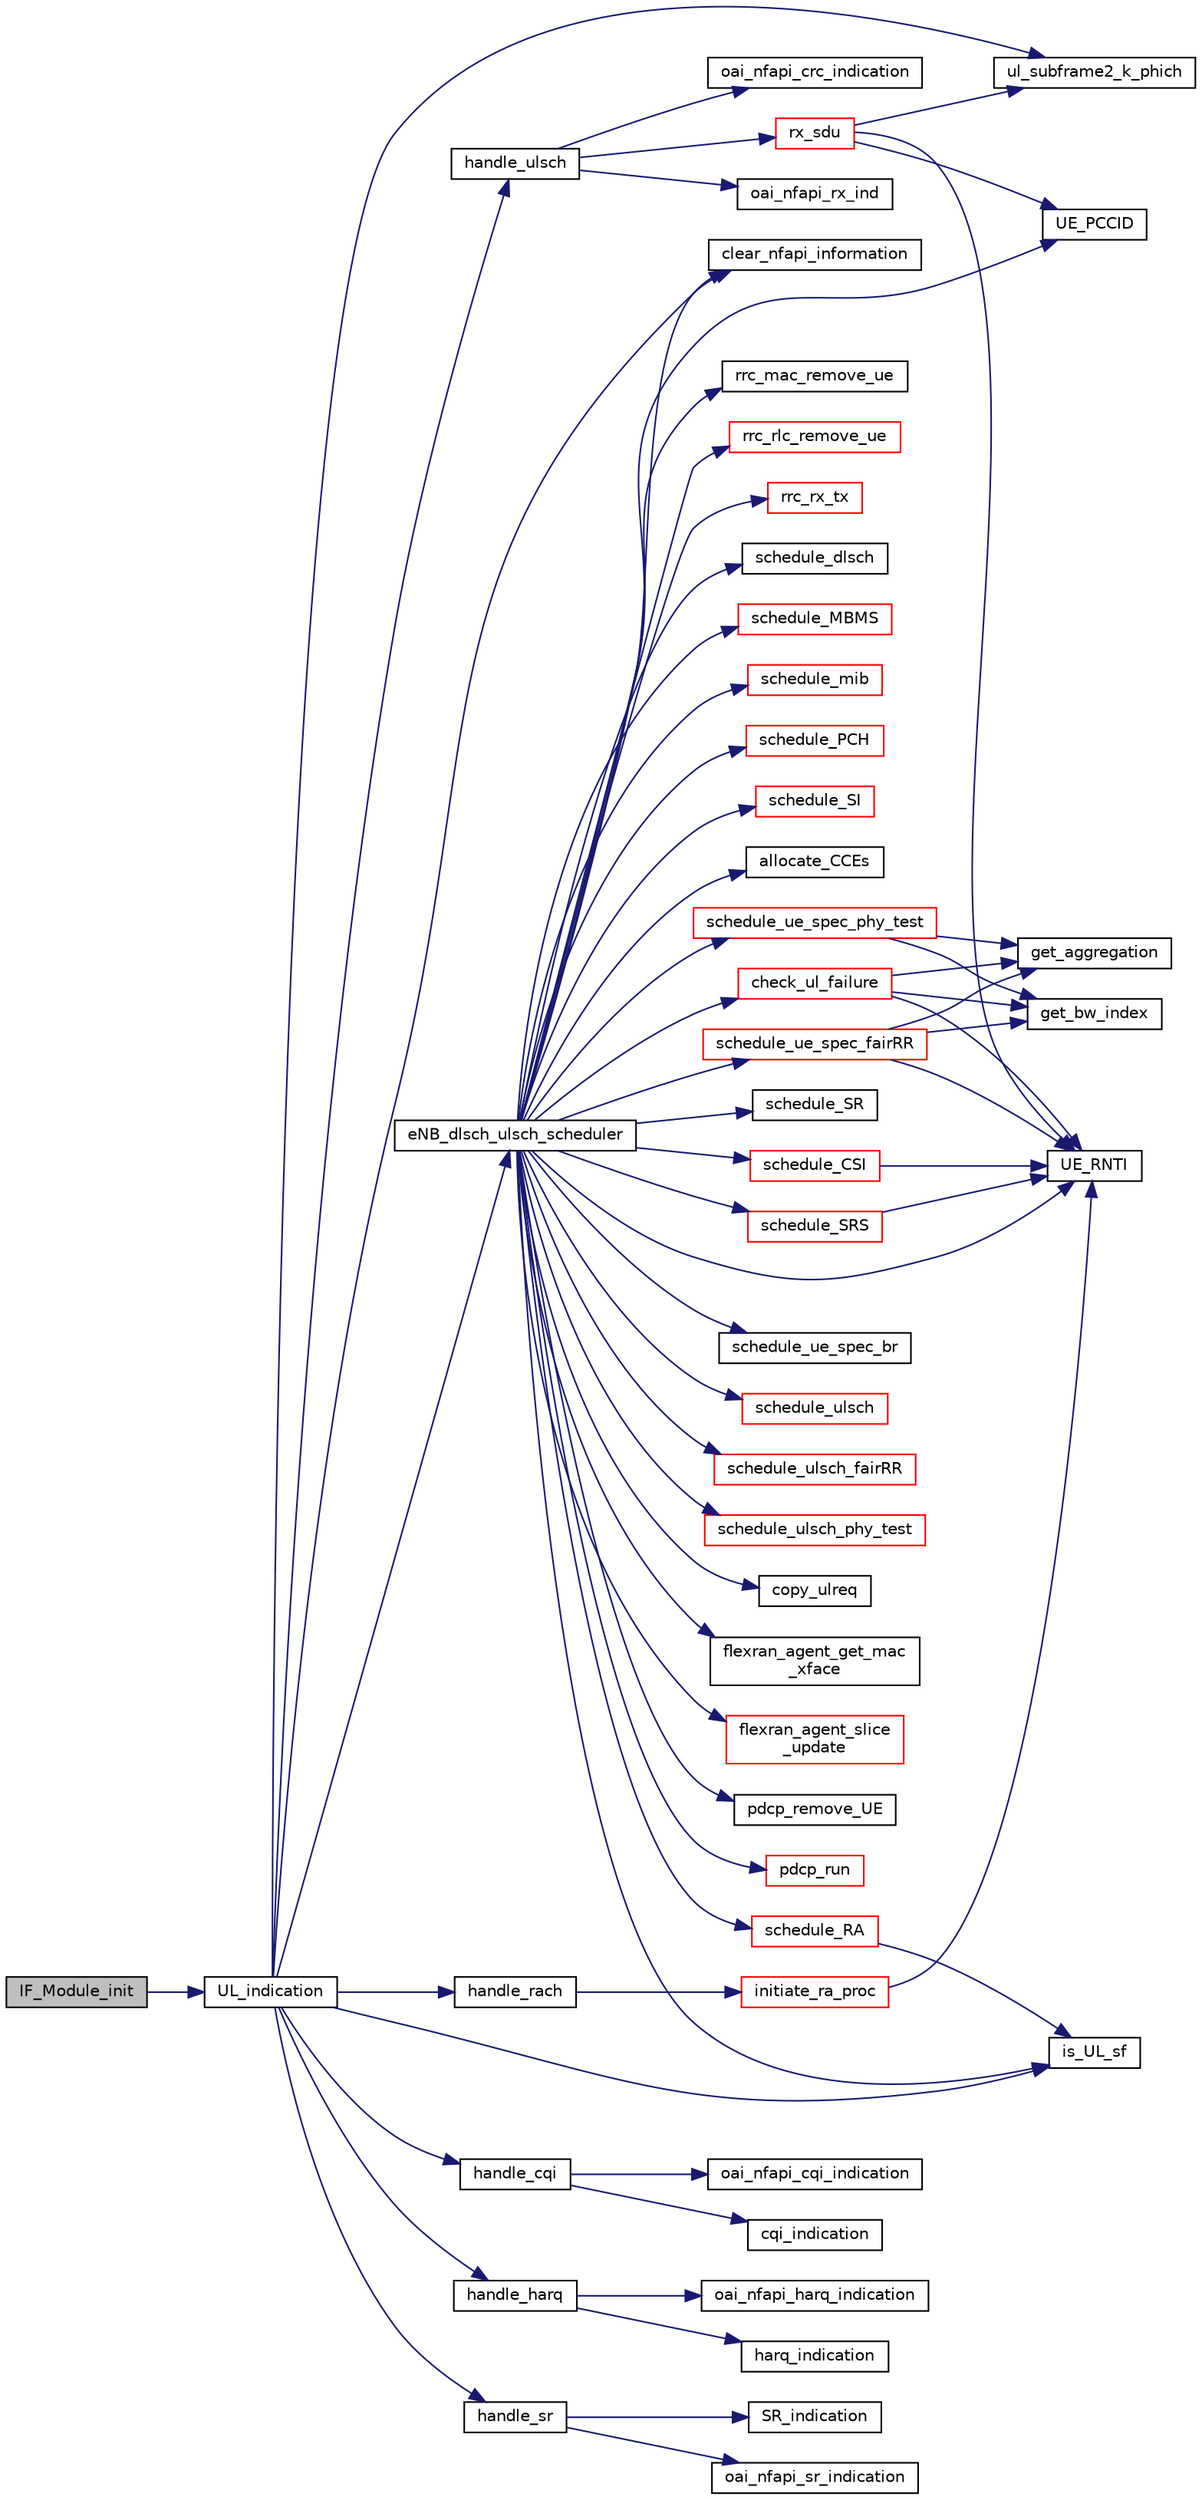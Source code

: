 digraph "IF_Module_init"
{
 // LATEX_PDF_SIZE
  edge [fontname="Helvetica",fontsize="10",labelfontname="Helvetica",labelfontsize="10"];
  node [fontname="Helvetica",fontsize="10",shape=record];
  rankdir="LR";
  Node1 [label="IF_Module_init",height=0.2,width=0.4,color="black", fillcolor="grey75", style="filled", fontcolor="black",tooltip=" "];
  Node1 -> Node2 [color="midnightblue",fontsize="10",style="solid",fontname="Helvetica"];
  Node2 [label="UL_indication",height=0.2,width=0.4,color="black", fillcolor="white", style="filled",URL="$IF__Module_8c.html#af5b5ea6a82a6c3d16c63800a6872ef7c",tooltip=" "];
  Node2 -> Node3 [color="midnightblue",fontsize="10",style="solid",fontname="Helvetica"];
  Node3 [label="clear_nfapi_information",height=0.2,width=0.4,color="black", fillcolor="white", style="filled",URL="$group____mac.html#ga237541d2b485951631a7f7487adc2314",tooltip=" "];
  Node2 -> Node4 [color="midnightblue",fontsize="10",style="solid",fontname="Helvetica"];
  Node4 [label="eNB_dlsch_ulsch_scheduler",height=0.2,width=0.4,color="black", fillcolor="white", style="filled",URL="$group____mac.html#ga2a3ebd99050898af5b0f5ff9c9785897",tooltip=" "];
  Node4 -> Node5 [color="midnightblue",fontsize="10",style="solid",fontname="Helvetica"];
  Node5 [label="allocate_CCEs",height=0.2,width=0.4,color="black", fillcolor="white", style="filled",URL="$group____mac.html#ga08cfa26038e6093a403c015ec8bc3a4c",tooltip=" "];
  Node4 -> Node6 [color="midnightblue",fontsize="10",style="solid",fontname="Helvetica"];
  Node6 [label="check_ul_failure",height=0.2,width=0.4,color="red", fillcolor="white", style="filled",URL="$eNB__scheduler_8c.html#af48e560265cb7fa55295580e5fdca021",tooltip=" "];
  Node6 -> Node7 [color="midnightblue",fontsize="10",style="solid",fontname="Helvetica"];
  Node7 [label="get_aggregation",height=0.2,width=0.4,color="black", fillcolor="white", style="filled",URL="$group____mac.html#ga4c2fbdb0dfe9c6eb3eea73322800e767",tooltip=" "];
  Node6 -> Node8 [color="midnightblue",fontsize="10",style="solid",fontname="Helvetica"];
  Node8 [label="get_bw_index",height=0.2,width=0.4,color="black", fillcolor="white", style="filled",URL="$group____mac.html#ga90192a5bf0a35e59da30cc67f2d17d33",tooltip=" "];
  Node6 -> Node13 [color="midnightblue",fontsize="10",style="solid",fontname="Helvetica"];
  Node13 [label="UE_RNTI",height=0.2,width=0.4,color="black", fillcolor="white", style="filled",URL="$group____mac.html#gab1357b72b8008581c108de6f662a3ca8",tooltip=" "];
  Node4 -> Node3 [color="midnightblue",fontsize="10",style="solid",fontname="Helvetica"];
  Node4 -> Node14 [color="midnightblue",fontsize="10",style="solid",fontname="Helvetica"];
  Node14 [label="copy_ulreq",height=0.2,width=0.4,color="black", fillcolor="white", style="filled",URL="$eNB__scheduler_8c.html#abb2d9b129635102d0df4162258504514",tooltip=" "];
  Node4 -> Node15 [color="midnightblue",fontsize="10",style="solid",fontname="Helvetica"];
  Node15 [label="flexran_agent_get_mac\l_xface",height=0.2,width=0.4,color="black", fillcolor="white", style="filled",URL="$flexran__agent__mac_8c.html#a6ed74fc929d98eb8129181d1f5b00d08",tooltip=" "];
  Node4 -> Node16 [color="midnightblue",fontsize="10",style="solid",fontname="Helvetica"];
  Node16 [label="flexran_agent_slice\l_update",height=0.2,width=0.4,color="red", fillcolor="white", style="filled",URL="$flexran__agent__mac_8c.html#a0d004b81683913813b1f18b1f700e5f3",tooltip=" "];
  Node4 -> Node73 [color="midnightblue",fontsize="10",style="solid",fontname="Helvetica"];
  Node73 [label="is_UL_sf",height=0.2,width=0.4,color="black", fillcolor="white", style="filled",URL="$group____mac.html#gaf47f6641ee54ffd8b8dc98462244048d",tooltip=" "];
  Node4 -> Node74 [color="midnightblue",fontsize="10",style="solid",fontname="Helvetica"];
  Node74 [label="pdcp_remove_UE",height=0.2,width=0.4,color="black", fillcolor="white", style="filled",URL="$group____pdcp.html#ga9eb9a8bc6147fb026ec43b569659fb52",tooltip="Function for RRC to remove UE from PDCP module hashtable."];
  Node4 -> Node75 [color="midnightblue",fontsize="10",style="solid",fontname="Helvetica"];
  Node75 [label="pdcp_run",height=0.2,width=0.4,color="red", fillcolor="white", style="filled",URL="$group____pdcp.html#gaaf877f8fcf559b90eadcbcc2460ba0ef",tooltip="Runs PDCP entity to let it handle incoming/outgoing SDUs."];
  Node4 -> Node90 [color="midnightblue",fontsize="10",style="solid",fontname="Helvetica"];
  Node90 [label="rrc_mac_remove_ue",height=0.2,width=0.4,color="black", fillcolor="white", style="filled",URL="$group____mac.html#ga2d1a1a9fdd1d4eac3b05078258de538c",tooltip=" "];
  Node4 -> Node91 [color="midnightblue",fontsize="10",style="solid",fontname="Helvetica"];
  Node91 [label="rrc_rlc_remove_ue",height=0.2,width=0.4,color="red", fillcolor="white", style="filled",URL="$group__em.html#ga0da44c486411f7cc9441fe90bfc0e143",tooltip="Remove all RLC protocol instances from all radio bearers allocated to a UE."];
  Node4 -> Node93 [color="midnightblue",fontsize="10",style="solid",fontname="Helvetica"];
  Node93 [label="rrc_rx_tx",height=0.2,width=0.4,color="red", fillcolor="white", style="filled",URL="$LITE_2rrc__common_8c.html#a955366d1b4e84e5a73d64fb8ddf0f7d9",tooltip=" "];
  Node4 -> Node149 [color="midnightblue",fontsize="10",style="solid",fontname="Helvetica"];
  Node149 [label="schedule_CSI",height=0.2,width=0.4,color="red", fillcolor="white", style="filled",URL="$eNB__scheduler_8c.html#a3a4e50a665da2f93aa2b7ad7977ad3d5",tooltip=" "];
  Node149 -> Node13 [color="midnightblue",fontsize="10",style="solid",fontname="Helvetica"];
  Node4 -> Node153 [color="midnightblue",fontsize="10",style="solid",fontname="Helvetica"];
  Node153 [label="schedule_dlsch",height=0.2,width=0.4,color="black", fillcolor="white", style="filled",URL="$group____mac.html#gab28eef1f7da2aa0e4a9c857746d468ac",tooltip="UE specific DLSCH scheduling. Retrieves next ue to be schduled from round-robin scheduler and gets th..."];
  Node4 -> Node154 [color="midnightblue",fontsize="10",style="solid",fontname="Helvetica"];
  Node154 [label="schedule_MBMS",height=0.2,width=0.4,color="red", fillcolor="white", style="filled",URL="$group____mac.html#ga467b6d5c32d1607f95d4da25b18601ad",tooltip="MBMS scheduling: Checking the position for MBSFN subframes. Create MSI, transfer MCCH from RRC to MAC..."];
  Node4 -> Node171 [color="midnightblue",fontsize="10",style="solid",fontname="Helvetica"];
  Node171 [label="schedule_mib",height=0.2,width=0.4,color="red", fillcolor="white", style="filled",URL="$group____mac.html#gab91966c660f32a9e67ea124ed23c7a5f",tooltip="MIB scheduling for PBCH. This function requests the MIB from RRC and provides it to L1."];
  Node4 -> Node172 [color="midnightblue",fontsize="10",style="solid",fontname="Helvetica"];
  Node172 [label="schedule_PCH",height=0.2,width=0.4,color="red", fillcolor="white", style="filled",URL="$group____mac.html#ga315f527307d1f3b4802ebc51a0e00d5f",tooltip="First stage of PCH Scheduling. Gets a PCH SDU from RRC if available and computes the MCS required to ..."];
  Node4 -> Node176 [color="midnightblue",fontsize="10",style="solid",fontname="Helvetica"];
  Node176 [label="schedule_RA",height=0.2,width=0.4,color="red", fillcolor="white", style="filled",URL="$group____mac.html#ga9fced5fac952bd5b3f37c136509d1f2d",tooltip="First stage of Random-Access Scheduling. Loops over the ras and checks if RAR, Msg3 or its retransmis..."];
  Node176 -> Node73 [color="midnightblue",fontsize="10",style="solid",fontname="Helvetica"];
  Node4 -> Node187 [color="midnightblue",fontsize="10",style="solid",fontname="Helvetica"];
  Node187 [label="schedule_SI",height=0.2,width=0.4,color="red", fillcolor="white", style="filled",URL="$group____mac.html#ga89cfae638deeee04f4f6f472029d31e5",tooltip="First stage of SI Scheduling. Gets a SI SDU from RRC if available and computes the MCS required to tr..."];
  Node4 -> Node191 [color="midnightblue",fontsize="10",style="solid",fontname="Helvetica"];
  Node191 [label="schedule_SR",height=0.2,width=0.4,color="black", fillcolor="white", style="filled",URL="$eNB__scheduler_8c.html#a101178d0829e753364e04882940b9f47",tooltip=" "];
  Node4 -> Node192 [color="midnightblue",fontsize="10",style="solid",fontname="Helvetica"];
  Node192 [label="schedule_SRS",height=0.2,width=0.4,color="red", fillcolor="white", style="filled",URL="$eNB__scheduler_8c.html#ac1aa1ee3b32c6bd54c54831b45772b47",tooltip=" "];
  Node192 -> Node13 [color="midnightblue",fontsize="10",style="solid",fontname="Helvetica"];
  Node4 -> Node194 [color="midnightblue",fontsize="10",style="solid",fontname="Helvetica"];
  Node194 [label="schedule_ue_spec_br",height=0.2,width=0.4,color="black", fillcolor="white", style="filled",URL="$group____mac.html#ga71742d8cfb8a67abdd00faa970e9d326",tooltip=" "];
  Node4 -> Node195 [color="midnightblue",fontsize="10",style="solid",fontname="Helvetica"];
  Node195 [label="schedule_ue_spec_fairRR",height=0.2,width=0.4,color="red", fillcolor="white", style="filled",URL="$eNB__scheduler__fairRR_8c.html#a7cb0cf3bc998bebe482e86b52503abb1",tooltip=" "];
  Node195 -> Node7 [color="midnightblue",fontsize="10",style="solid",fontname="Helvetica"];
  Node195 -> Node8 [color="midnightblue",fontsize="10",style="solid",fontname="Helvetica"];
  Node195 -> Node13 [color="midnightblue",fontsize="10",style="solid",fontname="Helvetica"];
  Node4 -> Node219 [color="midnightblue",fontsize="10",style="solid",fontname="Helvetica"];
  Node219 [label="schedule_ue_spec_phy_test",height=0.2,width=0.4,color="red", fillcolor="white", style="filled",URL="$group____mac.html#gaf37ba484dd657678cb1a760027e945e6",tooltip=" "];
  Node219 -> Node7 [color="midnightblue",fontsize="10",style="solid",fontname="Helvetica"];
  Node219 -> Node8 [color="midnightblue",fontsize="10",style="solid",fontname="Helvetica"];
  Node4 -> Node220 [color="midnightblue",fontsize="10",style="solid",fontname="Helvetica"];
  Node220 [label="schedule_ulsch",height=0.2,width=0.4,color="red", fillcolor="white", style="filled",URL="$group____mac.html#ga8b96ae9e7064bd69159f7bc41f2aaba5",tooltip="top ULSCH Scheduling for TDD (config 1-6)."];
  Node4 -> Node230 [color="midnightblue",fontsize="10",style="solid",fontname="Helvetica"];
  Node230 [label="schedule_ulsch_fairRR",height=0.2,width=0.4,color="red", fillcolor="white", style="filled",URL="$eNB__scheduler__fairRR_8c.html#a8146cedda1d2207695a30d8088ecd35e",tooltip=" "];
  Node4 -> Node242 [color="midnightblue",fontsize="10",style="solid",fontname="Helvetica"];
  Node242 [label="schedule_ulsch_phy_test",height=0.2,width=0.4,color="red", fillcolor="white", style="filled",URL="$group____mac.html#ga7150fa1246d2af5b8807841adea861ec",tooltip=" "];
  Node4 -> Node184 [color="midnightblue",fontsize="10",style="solid",fontname="Helvetica"];
  Node184 [label="UE_PCCID",height=0.2,width=0.4,color="black", fillcolor="white", style="filled",URL="$group____mac.html#ga63d612e6b94450ff40406b999ab25448",tooltip=" "];
  Node4 -> Node13 [color="midnightblue",fontsize="10",style="solid",fontname="Helvetica"];
  Node2 -> Node243 [color="midnightblue",fontsize="10",style="solid",fontname="Helvetica"];
  Node243 [label="handle_cqi",height=0.2,width=0.4,color="black", fillcolor="white", style="filled",URL="$IF__Module_8c.html#a0f074f2b5d0c200a2cc1015961998d6c",tooltip=" "];
  Node243 -> Node244 [color="midnightblue",fontsize="10",style="solid",fontname="Helvetica"];
  Node244 [label="cqi_indication",height=0.2,width=0.4,color="black", fillcolor="white", style="filled",URL="$group____mac.html#gad226d8085e4ea7823164a610c6019df4",tooltip=" "];
  Node243 -> Node245 [color="midnightblue",fontsize="10",style="solid",fontname="Helvetica"];
  Node245 [label="oai_nfapi_cqi_indication",height=0.2,width=0.4,color="black", fillcolor="white", style="filled",URL="$IF__Module_8c.html#a66d454f9acc31980feeca038eeceaf9d",tooltip=" "];
  Node2 -> Node246 [color="midnightblue",fontsize="10",style="solid",fontname="Helvetica"];
  Node246 [label="handle_harq",height=0.2,width=0.4,color="black", fillcolor="white", style="filled",URL="$IF__Module_8c.html#ad15acd175b7a609f3ad174b39af5fada",tooltip=" "];
  Node246 -> Node247 [color="midnightblue",fontsize="10",style="solid",fontname="Helvetica"];
  Node247 [label="harq_indication",height=0.2,width=0.4,color="black", fillcolor="white", style="filled",URL="$group____mac.html#ga674a61937b1fe60f26a8a3e95fcc57bd",tooltip=" "];
  Node246 -> Node248 [color="midnightblue",fontsize="10",style="solid",fontname="Helvetica"];
  Node248 [label="oai_nfapi_harq_indication",height=0.2,width=0.4,color="black", fillcolor="white", style="filled",URL="$IF__Module_8c.html#af3e36085b9a000d250e7230c5a9f7d67",tooltip=" "];
  Node2 -> Node249 [color="midnightblue",fontsize="10",style="solid",fontname="Helvetica"];
  Node249 [label="handle_rach",height=0.2,width=0.4,color="black", fillcolor="white", style="filled",URL="$IF__Module_8c.html#a801dde2119a5ac4b5d583e26f06b6669",tooltip=" "];
  Node249 -> Node250 [color="midnightblue",fontsize="10",style="solid",fontname="Helvetica"];
  Node250 [label="initiate_ra_proc",height=0.2,width=0.4,color="red", fillcolor="white", style="filled",URL="$group____mac.html#ga25220d4bf20321a8f3f6160bf157de4d",tooltip=" "];
  Node250 -> Node13 [color="midnightblue",fontsize="10",style="solid",fontname="Helvetica"];
  Node2 -> Node253 [color="midnightblue",fontsize="10",style="solid",fontname="Helvetica"];
  Node253 [label="handle_sr",height=0.2,width=0.4,color="black", fillcolor="white", style="filled",URL="$IF__Module_8c.html#ae83c54bffc646a3a91e8a9522eb8052b",tooltip=" "];
  Node253 -> Node254 [color="midnightblue",fontsize="10",style="solid",fontname="Helvetica"];
  Node254 [label="oai_nfapi_sr_indication",height=0.2,width=0.4,color="black", fillcolor="white", style="filled",URL="$IF__Module_8c.html#a4d32cc426c02daaf59840fc16f594ca5",tooltip=" "];
  Node253 -> Node255 [color="midnightblue",fontsize="10",style="solid",fontname="Helvetica"];
  Node255 [label="SR_indication",height=0.2,width=0.4,color="black", fillcolor="white", style="filled",URL="$group____mac.html#ga6213ec24b4a24264a78ee5015f7f5ccd",tooltip=" "];
  Node2 -> Node256 [color="midnightblue",fontsize="10",style="solid",fontname="Helvetica"];
  Node256 [label="handle_ulsch",height=0.2,width=0.4,color="black", fillcolor="white", style="filled",URL="$IF__Module_8c.html#afb0615963db57d6fffb3d2d35befba28",tooltip=" "];
  Node256 -> Node257 [color="midnightblue",fontsize="10",style="solid",fontname="Helvetica"];
  Node257 [label="oai_nfapi_crc_indication",height=0.2,width=0.4,color="black", fillcolor="white", style="filled",URL="$IF__Module_8c.html#ace3ec76524ea46dd65cbd6b5382ee973",tooltip=" "];
  Node256 -> Node258 [color="midnightblue",fontsize="10",style="solid",fontname="Helvetica"];
  Node258 [label="oai_nfapi_rx_ind",height=0.2,width=0.4,color="black", fillcolor="white", style="filled",URL="$IF__Module_8c.html#ad34500e9504c4e9dbd467a1aafc60e59",tooltip=" "];
  Node256 -> Node259 [color="midnightblue",fontsize="10",style="solid",fontname="Helvetica"];
  Node259 [label="rx_sdu",height=0.2,width=0.4,color="red", fillcolor="white", style="filled",URL="$group____mac.html#gafa4fade9588c7ec028d474b53b37c11e",tooltip=" "];
  Node259 -> Node184 [color="midnightblue",fontsize="10",style="solid",fontname="Helvetica"];
  Node259 -> Node13 [color="midnightblue",fontsize="10",style="solid",fontname="Helvetica"];
  Node259 -> Node263 [color="midnightblue",fontsize="10",style="solid",fontname="Helvetica"];
  Node263 [label="ul_subframe2_k_phich",height=0.2,width=0.4,color="black", fillcolor="white", style="filled",URL="$group____mac.html#ga9ee2cdaf32802b891776ab9d70af9eb6",tooltip=" "];
  Node2 -> Node73 [color="midnightblue",fontsize="10",style="solid",fontname="Helvetica"];
  Node2 -> Node263 [color="midnightblue",fontsize="10",style="solid",fontname="Helvetica"];
}
